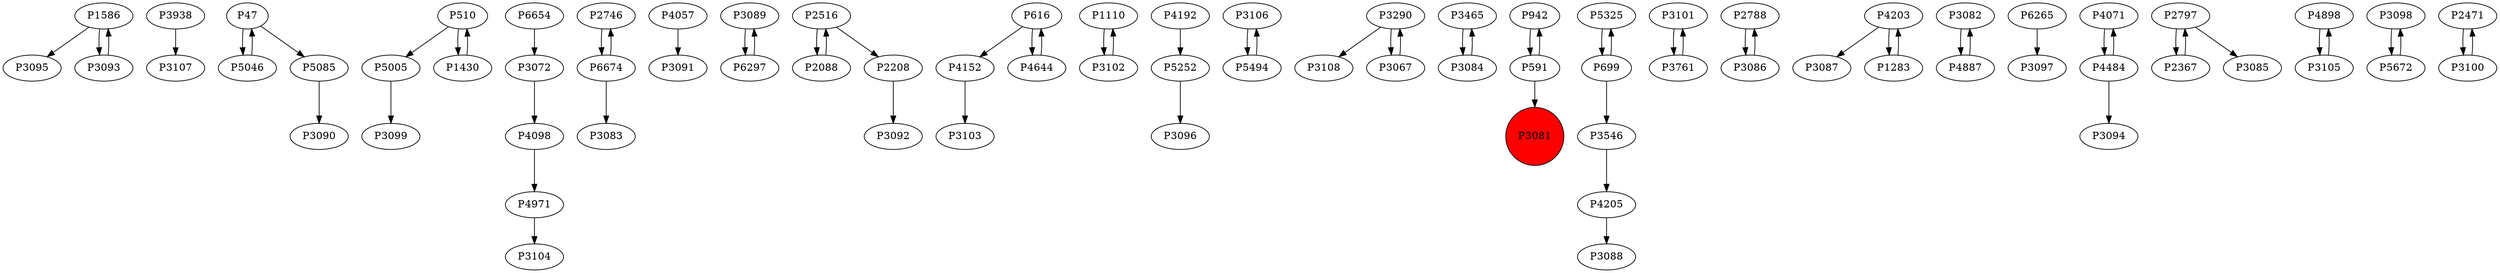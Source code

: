 digraph {
	P1586 -> P3095
	P3938 -> P3107
	P47 -> P5046
	P5005 -> P3099
	P6654 -> P3072
	P2746 -> P6674
	P4057 -> P3091
	P3089 -> P6297
	P2516 -> P2088
	P4152 -> P3103
	P1110 -> P3102
	P4192 -> P5252
	P3106 -> P5494
	P3093 -> P1586
	P3290 -> P3108
	P47 -> P5085
	P3465 -> P3084
	P942 -> P591
	P2516 -> P2208
	P5325 -> P699
	P3101 -> P3761
	P2788 -> P3086
	P4203 -> P3087
	P3082 -> P4887
	P6265 -> P3097
	P1586 -> P3093
	P3761 -> P3101
	P4071 -> P4484
	P3084 -> P3465
	P616 -> P4152
	P2208 -> P3092
	P3102 -> P1110
	P5085 -> P3090
	P510 -> P5005
	P3086 -> P2788
	P510 -> P1430
	P2797 -> P2367
	P4898 -> P3105
	P3105 -> P4898
	P6674 -> P3083
	P4887 -> P3082
	P4203 -> P1283
	P4484 -> P3094
	P1283 -> P4203
	P3098 -> P5672
	P3067 -> P3290
	P4644 -> P616
	P5672 -> P3098
	P5046 -> P47
	P4484 -> P4071
	P591 -> P942
	P2797 -> P3085
	P699 -> P3546
	P5252 -> P3096
	P5494 -> P3106
	P6674 -> P2746
	P4205 -> P3088
	P2471 -> P3100
	P4971 -> P3104
	P3290 -> P3067
	P3546 -> P4205
	P2088 -> P2516
	P699 -> P5325
	P1430 -> P510
	P3100 -> P2471
	P2367 -> P2797
	P6297 -> P3089
	P616 -> P4644
	P3072 -> P4098
	P591 -> P3081
	P4098 -> P4971
	P3081 [shape=circle]
	P3081 [style=filled]
	P3081 [fillcolor=red]
}